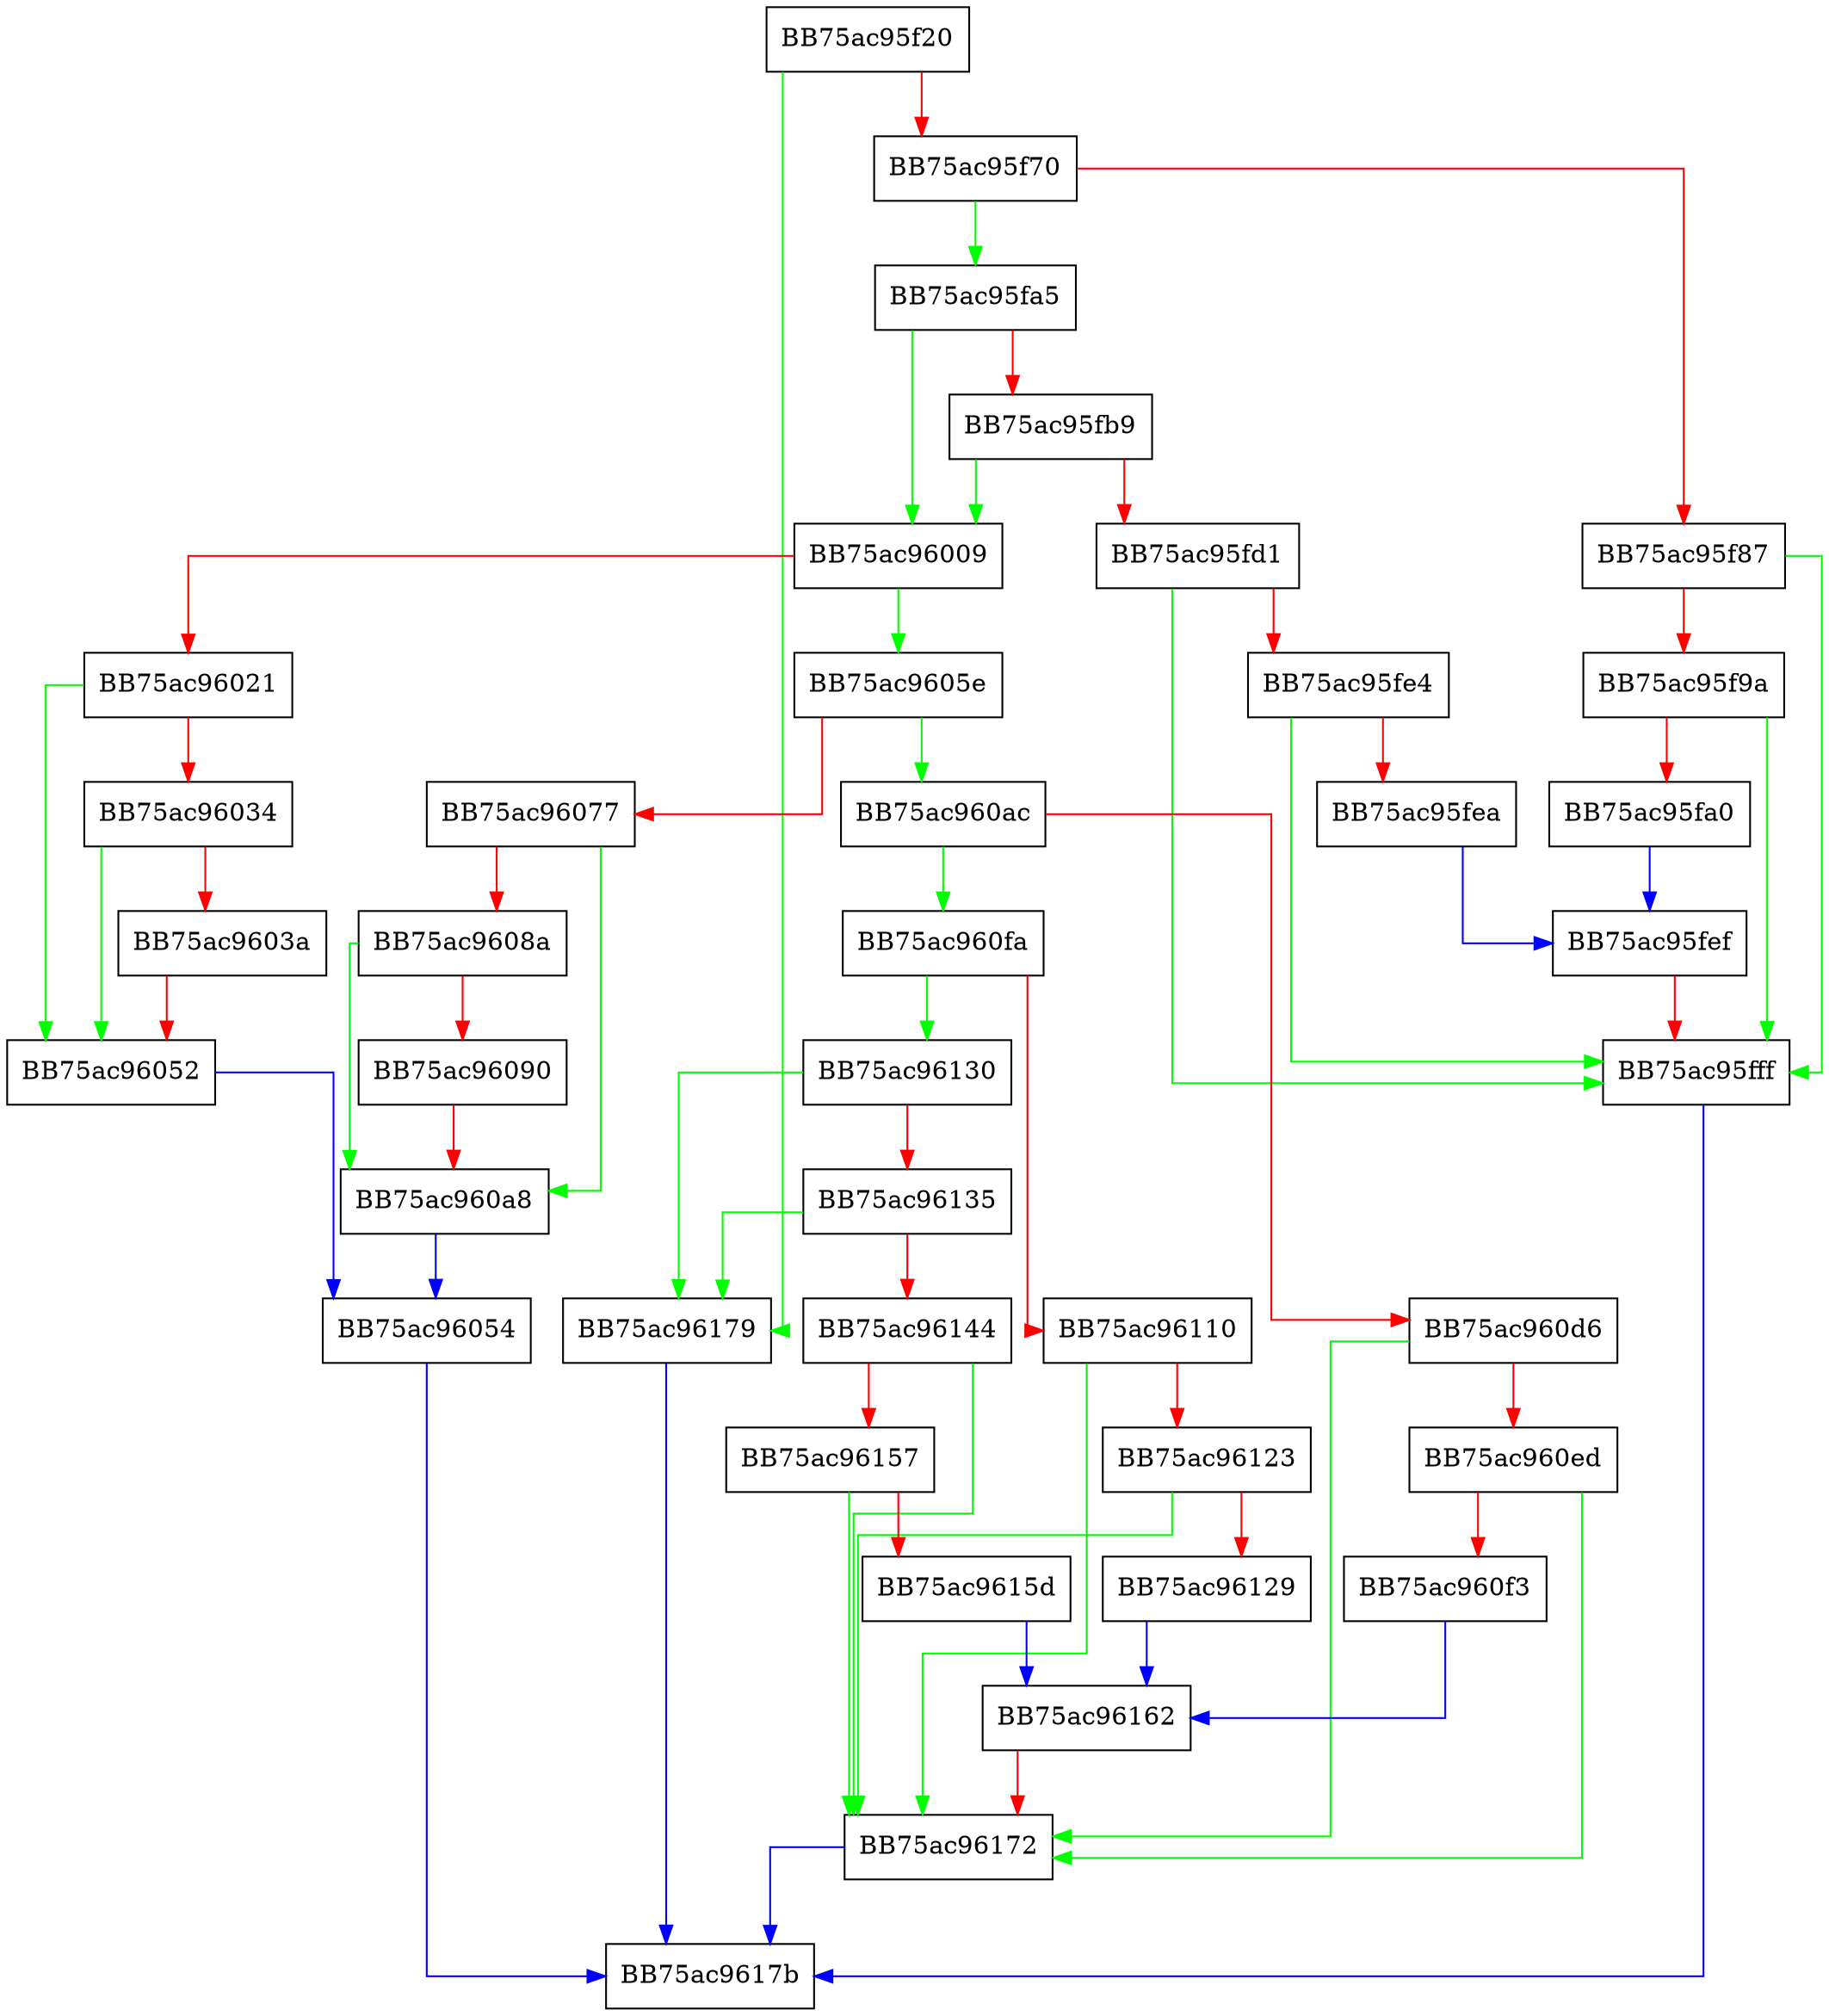 digraph ParseSamplefilesubmissiononlyTarget {
  node [shape="box"];
  graph [splines=ortho];
  BB75ac95f20 -> BB75ac96179 [color="green"];
  BB75ac95f20 -> BB75ac95f70 [color="red"];
  BB75ac95f70 -> BB75ac95fa5 [color="green"];
  BB75ac95f70 -> BB75ac95f87 [color="red"];
  BB75ac95f87 -> BB75ac95fff [color="green"];
  BB75ac95f87 -> BB75ac95f9a [color="red"];
  BB75ac95f9a -> BB75ac95fff [color="green"];
  BB75ac95f9a -> BB75ac95fa0 [color="red"];
  BB75ac95fa0 -> BB75ac95fef [color="blue"];
  BB75ac95fa5 -> BB75ac96009 [color="green"];
  BB75ac95fa5 -> BB75ac95fb9 [color="red"];
  BB75ac95fb9 -> BB75ac96009 [color="green"];
  BB75ac95fb9 -> BB75ac95fd1 [color="red"];
  BB75ac95fd1 -> BB75ac95fff [color="green"];
  BB75ac95fd1 -> BB75ac95fe4 [color="red"];
  BB75ac95fe4 -> BB75ac95fff [color="green"];
  BB75ac95fe4 -> BB75ac95fea [color="red"];
  BB75ac95fea -> BB75ac95fef [color="blue"];
  BB75ac95fef -> BB75ac95fff [color="red"];
  BB75ac95fff -> BB75ac9617b [color="blue"];
  BB75ac96009 -> BB75ac9605e [color="green"];
  BB75ac96009 -> BB75ac96021 [color="red"];
  BB75ac96021 -> BB75ac96052 [color="green"];
  BB75ac96021 -> BB75ac96034 [color="red"];
  BB75ac96034 -> BB75ac96052 [color="green"];
  BB75ac96034 -> BB75ac9603a [color="red"];
  BB75ac9603a -> BB75ac96052 [color="red"];
  BB75ac96052 -> BB75ac96054 [color="blue"];
  BB75ac96054 -> BB75ac9617b [color="blue"];
  BB75ac9605e -> BB75ac960ac [color="green"];
  BB75ac9605e -> BB75ac96077 [color="red"];
  BB75ac96077 -> BB75ac960a8 [color="green"];
  BB75ac96077 -> BB75ac9608a [color="red"];
  BB75ac9608a -> BB75ac960a8 [color="green"];
  BB75ac9608a -> BB75ac96090 [color="red"];
  BB75ac96090 -> BB75ac960a8 [color="red"];
  BB75ac960a8 -> BB75ac96054 [color="blue"];
  BB75ac960ac -> BB75ac960fa [color="green"];
  BB75ac960ac -> BB75ac960d6 [color="red"];
  BB75ac960d6 -> BB75ac96172 [color="green"];
  BB75ac960d6 -> BB75ac960ed [color="red"];
  BB75ac960ed -> BB75ac96172 [color="green"];
  BB75ac960ed -> BB75ac960f3 [color="red"];
  BB75ac960f3 -> BB75ac96162 [color="blue"];
  BB75ac960fa -> BB75ac96130 [color="green"];
  BB75ac960fa -> BB75ac96110 [color="red"];
  BB75ac96110 -> BB75ac96172 [color="green"];
  BB75ac96110 -> BB75ac96123 [color="red"];
  BB75ac96123 -> BB75ac96172 [color="green"];
  BB75ac96123 -> BB75ac96129 [color="red"];
  BB75ac96129 -> BB75ac96162 [color="blue"];
  BB75ac96130 -> BB75ac96179 [color="green"];
  BB75ac96130 -> BB75ac96135 [color="red"];
  BB75ac96135 -> BB75ac96179 [color="green"];
  BB75ac96135 -> BB75ac96144 [color="red"];
  BB75ac96144 -> BB75ac96172 [color="green"];
  BB75ac96144 -> BB75ac96157 [color="red"];
  BB75ac96157 -> BB75ac96172 [color="green"];
  BB75ac96157 -> BB75ac9615d [color="red"];
  BB75ac9615d -> BB75ac96162 [color="blue"];
  BB75ac96162 -> BB75ac96172 [color="red"];
  BB75ac96172 -> BB75ac9617b [color="blue"];
  BB75ac96179 -> BB75ac9617b [color="blue"];
}